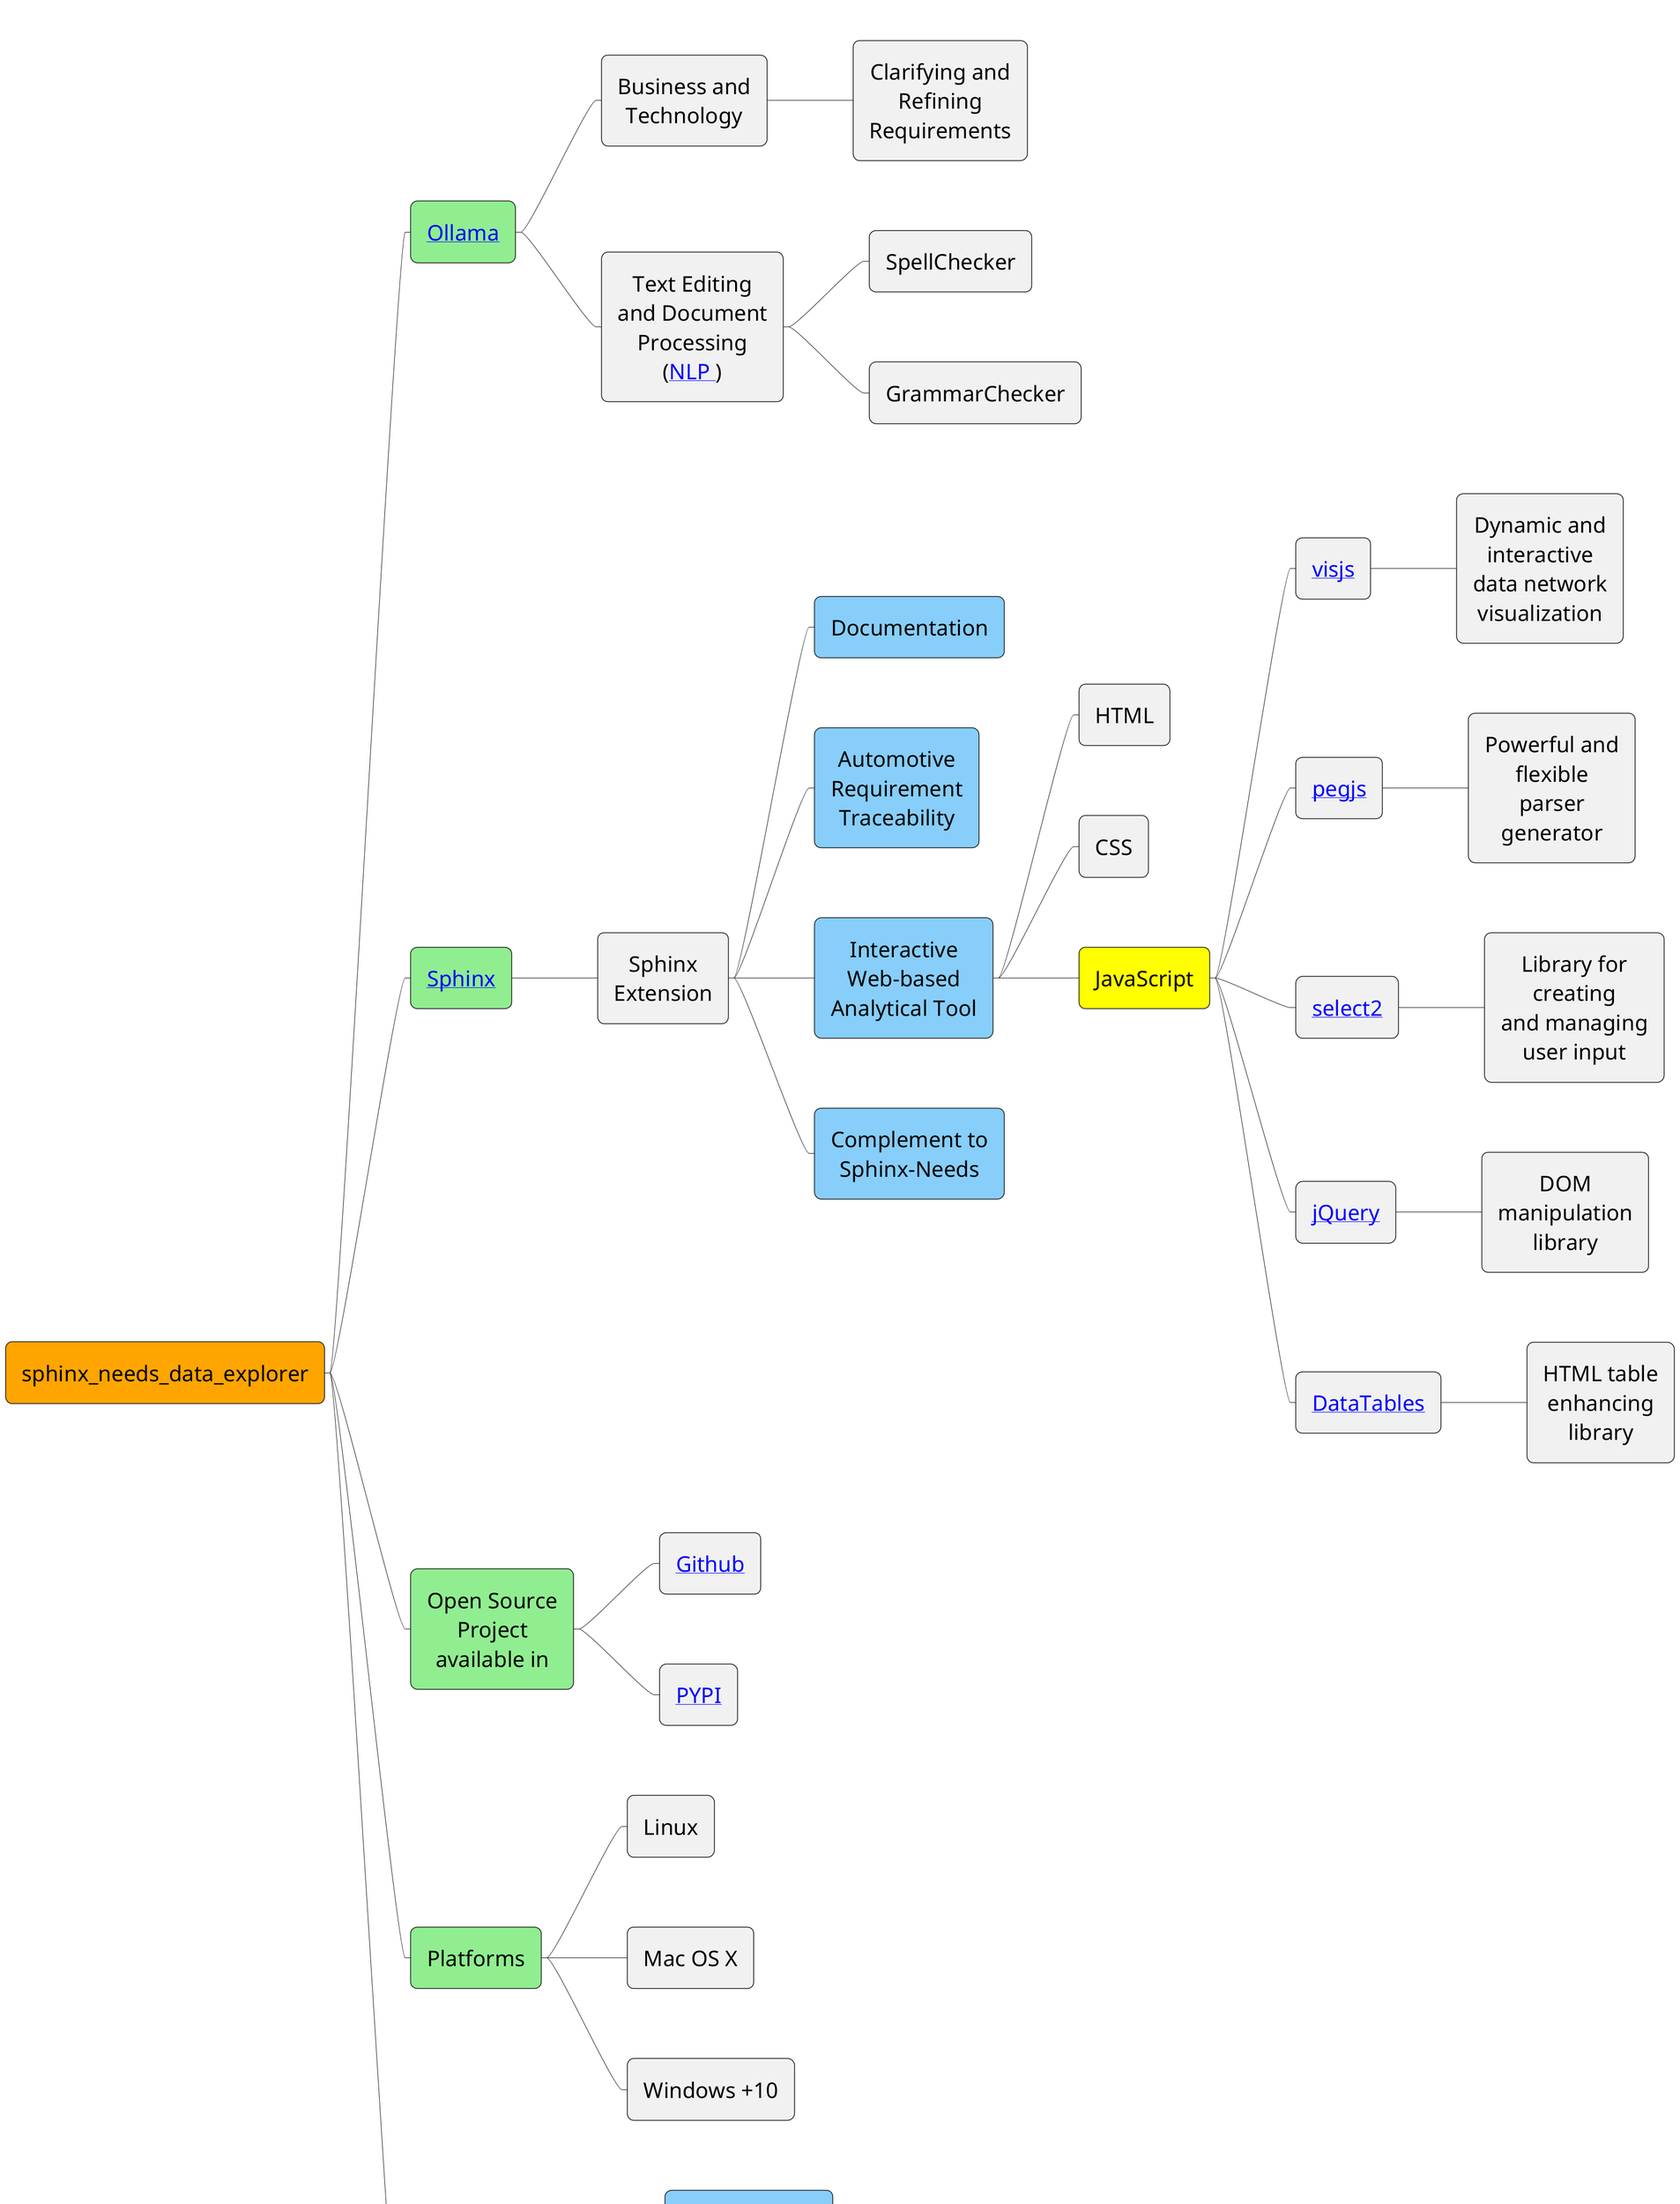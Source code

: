 @startmindmap sphinx_needs_data_explorer

'rankdir=LR nodesep=20

'skinparam nodesep 50%
'skinparam ranksep 50%
skinparam defaultFontSize 40%
skinparam DefaultTextAlignment center

/'
<style>
  mindmapDiagram {
  Scale 10
  LineColor Black
   node {
    FontName Roboto
    Padding 5
    Margin 15
   ' RoundCorner 11
    LineColor black
    BackgroundColor #cc33cc-#0c33ac
    FontColor white
    LineStyle 0
    LineThickness 1
    DiagonalCorner 50
    MinimumWidth 200
    MaximumWidth 200
  }
</style>
'/

<style>
  mindmapDiagram {
   node {
    Padding 30
    Margin 65
    'MinimumWidth 100
    MaximumWidth 300
  }
</style>

'top to bottom direction
'right to left direction
left to right direction
'scale 0.65
!$rootColor="#Orange"

!procedure $mcolor($arg1,$arg2)
<color:blue>[[ $arg1 $arg2 ]]</color>
!endprocedure

*[$rootColor] sphinx_needs_data_explorer
**[#lightgreen] [[ https://github.com/ollama/ollama/blob/main/README.md Ollama ]]
*** Business and Technology
**** Clarifying and Refining Requirements
*** Text Editing and Document Processing ([[ https://en.wikipedia.org/wiki/Natural_language_processing NLP ]])
**** SpellChecker
**** GrammarChecker
**[#lightgreen] [[ https://www.sphinx-doc.org/en/master/ Sphinx ]]
*** Sphinx Extension
****[#LightSkyBlue] Documentation
****[#LightSkyBlue] Automotive Requirement\nTraceability
****[#LightSkyBlue] Interactive Web-based\nAnalytical Tool
***** HTML
***** CSS
*****[#Yellow] JavaScript
****** [[ https://visjs.org visjs ]]
******* Dynamic and interactive\ndata network visualization
****** [[ https://github.com/peggyjs/peggy pegjs ]]
******* Powerful and flexible\nparser generator
****** [[ https://github.com/select2/select2 select2 ]]
******* Library for creating\nand managing user input
****** [[ https://github.com/jquery/jquery jQuery ]]
******* DOM manipulation library
****** [[ https://github.com/DataTables/DataTablesSrc DataTables ]]
******* HTML table enhancing library
****[#LightSkyBlue] Complement to Sphinx-Needs
**[#lightgreen] Open Source Project\navailable in
*** [[ https://github.com/mi-parkes/sphinx-needs-data-explorer Github ]]
*** [[ https://pypi.org/project/sphinx-needs-data-explorer PYPI ]]
**[#lightgreen] Platforms
*** Linux
*** Mac OS X
*** Windows +10
**[#lightgreen] Development Tools
***[#LightSkyBlue] Package Management
**** poetry
***[#LightSkyBlue] IDE
**** VS Code
***** DevContainer
***[#LightSkyBlue]  CI/CD
**** GitHub Actions
***** Documentation
****** Generation
****** Deployment to GitHub Pages
@endmindmap
